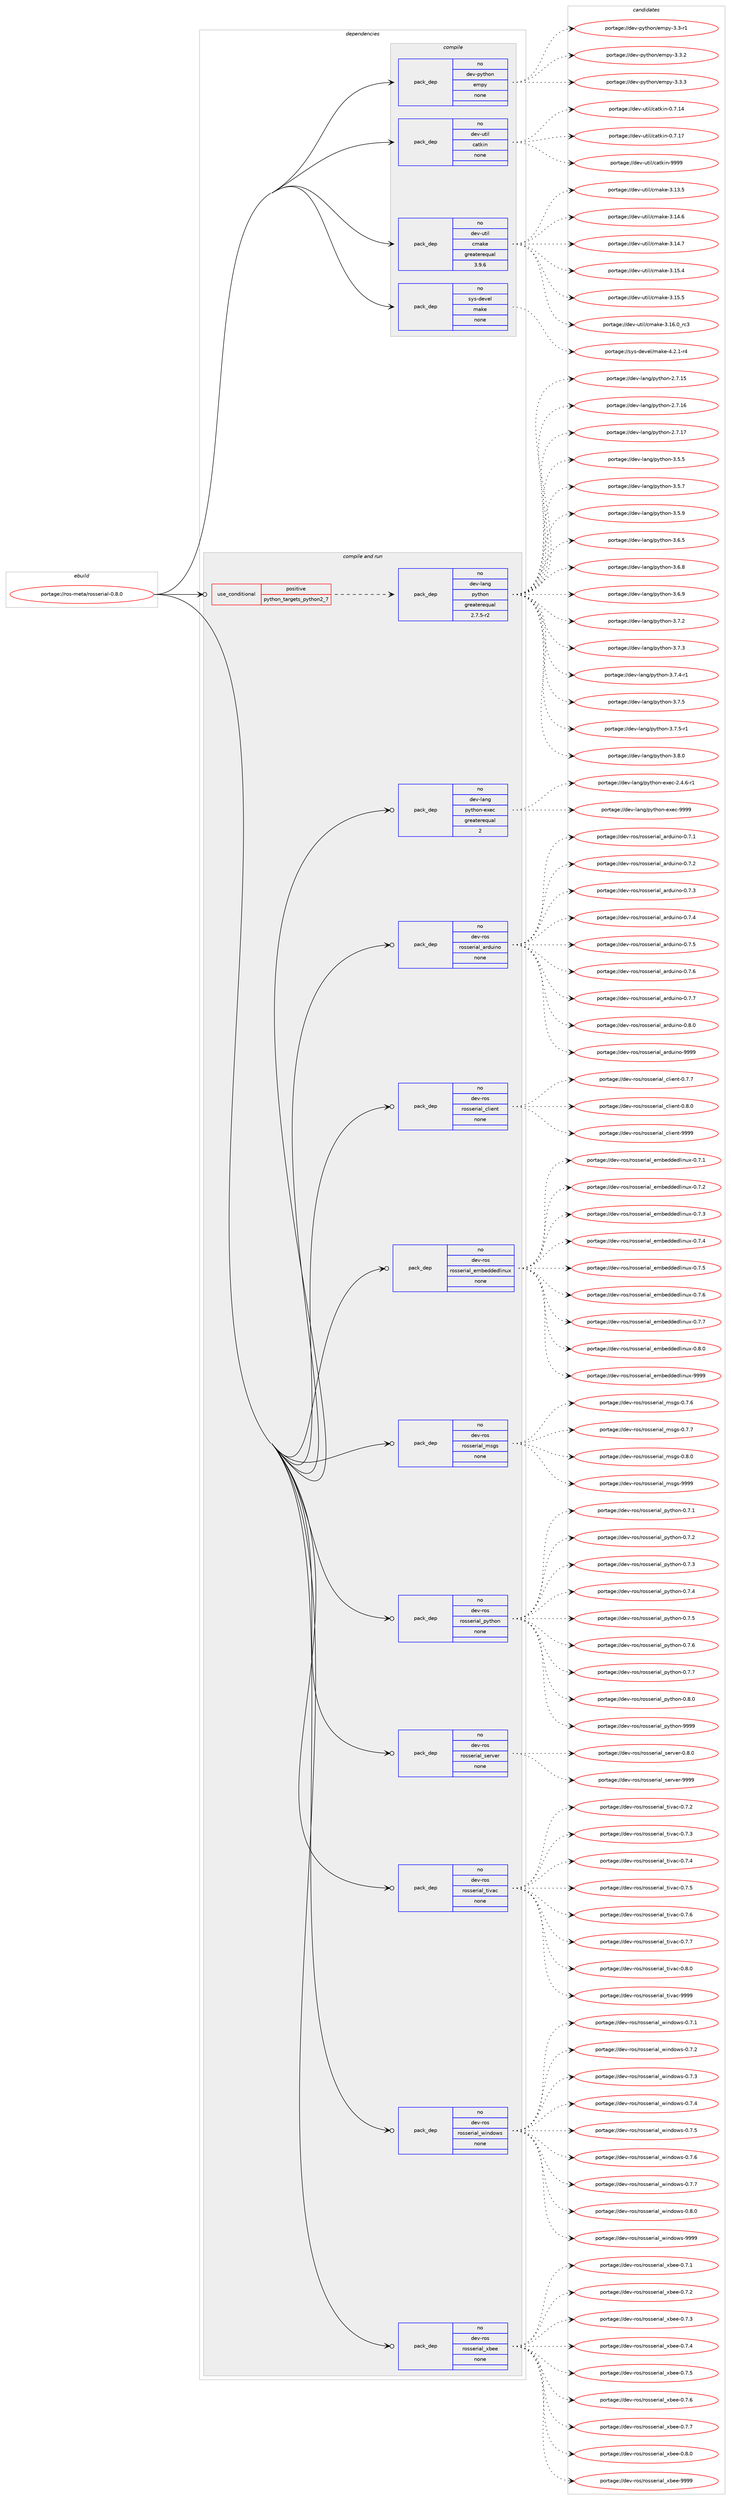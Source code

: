 digraph prolog {

# *************
# Graph options
# *************

newrank=true;
concentrate=true;
compound=true;
graph [rankdir=LR,fontname=Helvetica,fontsize=10,ranksep=1.5];#, ranksep=2.5, nodesep=0.2];
edge  [arrowhead=vee];
node  [fontname=Helvetica,fontsize=10];

# **********
# The ebuild
# **********

subgraph cluster_leftcol {
color=gray;
rank=same;
label=<<i>ebuild</i>>;
id [label="portage://ros-meta/rosserial-0.8.0", color=red, width=4, href="../ros-meta/rosserial-0.8.0.svg"];
}

# ****************
# The dependencies
# ****************

subgraph cluster_midcol {
color=gray;
label=<<i>dependencies</i>>;
subgraph cluster_compile {
fillcolor="#eeeeee";
style=filled;
label=<<i>compile</i>>;
subgraph pack280113 {
dependency381483 [label=<<TABLE BORDER="0" CELLBORDER="1" CELLSPACING="0" CELLPADDING="4" WIDTH="220"><TR><TD ROWSPAN="6" CELLPADDING="30">pack_dep</TD></TR><TR><TD WIDTH="110">no</TD></TR><TR><TD>dev-python</TD></TR><TR><TD>empy</TD></TR><TR><TD>none</TD></TR><TR><TD></TD></TR></TABLE>>, shape=none, color=blue];
}
id:e -> dependency381483:w [weight=20,style="solid",arrowhead="vee"];
subgraph pack280114 {
dependency381484 [label=<<TABLE BORDER="0" CELLBORDER="1" CELLSPACING="0" CELLPADDING="4" WIDTH="220"><TR><TD ROWSPAN="6" CELLPADDING="30">pack_dep</TD></TR><TR><TD WIDTH="110">no</TD></TR><TR><TD>dev-util</TD></TR><TR><TD>catkin</TD></TR><TR><TD>none</TD></TR><TR><TD></TD></TR></TABLE>>, shape=none, color=blue];
}
id:e -> dependency381484:w [weight=20,style="solid",arrowhead="vee"];
subgraph pack280115 {
dependency381485 [label=<<TABLE BORDER="0" CELLBORDER="1" CELLSPACING="0" CELLPADDING="4" WIDTH="220"><TR><TD ROWSPAN="6" CELLPADDING="30">pack_dep</TD></TR><TR><TD WIDTH="110">no</TD></TR><TR><TD>dev-util</TD></TR><TR><TD>cmake</TD></TR><TR><TD>greaterequal</TD></TR><TR><TD>3.9.6</TD></TR></TABLE>>, shape=none, color=blue];
}
id:e -> dependency381485:w [weight=20,style="solid",arrowhead="vee"];
subgraph pack280116 {
dependency381486 [label=<<TABLE BORDER="0" CELLBORDER="1" CELLSPACING="0" CELLPADDING="4" WIDTH="220"><TR><TD ROWSPAN="6" CELLPADDING="30">pack_dep</TD></TR><TR><TD WIDTH="110">no</TD></TR><TR><TD>sys-devel</TD></TR><TR><TD>make</TD></TR><TR><TD>none</TD></TR><TR><TD></TD></TR></TABLE>>, shape=none, color=blue];
}
id:e -> dependency381486:w [weight=20,style="solid",arrowhead="vee"];
}
subgraph cluster_compileandrun {
fillcolor="#eeeeee";
style=filled;
label=<<i>compile and run</i>>;
subgraph cond94952 {
dependency381487 [label=<<TABLE BORDER="0" CELLBORDER="1" CELLSPACING="0" CELLPADDING="4"><TR><TD ROWSPAN="3" CELLPADDING="10">use_conditional</TD></TR><TR><TD>positive</TD></TR><TR><TD>python_targets_python2_7</TD></TR></TABLE>>, shape=none, color=red];
subgraph pack280117 {
dependency381488 [label=<<TABLE BORDER="0" CELLBORDER="1" CELLSPACING="0" CELLPADDING="4" WIDTH="220"><TR><TD ROWSPAN="6" CELLPADDING="30">pack_dep</TD></TR><TR><TD WIDTH="110">no</TD></TR><TR><TD>dev-lang</TD></TR><TR><TD>python</TD></TR><TR><TD>greaterequal</TD></TR><TR><TD>2.7.5-r2</TD></TR></TABLE>>, shape=none, color=blue];
}
dependency381487:e -> dependency381488:w [weight=20,style="dashed",arrowhead="vee"];
}
id:e -> dependency381487:w [weight=20,style="solid",arrowhead="odotvee"];
subgraph pack280118 {
dependency381489 [label=<<TABLE BORDER="0" CELLBORDER="1" CELLSPACING="0" CELLPADDING="4" WIDTH="220"><TR><TD ROWSPAN="6" CELLPADDING="30">pack_dep</TD></TR><TR><TD WIDTH="110">no</TD></TR><TR><TD>dev-lang</TD></TR><TR><TD>python-exec</TD></TR><TR><TD>greaterequal</TD></TR><TR><TD>2</TD></TR></TABLE>>, shape=none, color=blue];
}
id:e -> dependency381489:w [weight=20,style="solid",arrowhead="odotvee"];
subgraph pack280119 {
dependency381490 [label=<<TABLE BORDER="0" CELLBORDER="1" CELLSPACING="0" CELLPADDING="4" WIDTH="220"><TR><TD ROWSPAN="6" CELLPADDING="30">pack_dep</TD></TR><TR><TD WIDTH="110">no</TD></TR><TR><TD>dev-ros</TD></TR><TR><TD>rosserial_arduino</TD></TR><TR><TD>none</TD></TR><TR><TD></TD></TR></TABLE>>, shape=none, color=blue];
}
id:e -> dependency381490:w [weight=20,style="solid",arrowhead="odotvee"];
subgraph pack280120 {
dependency381491 [label=<<TABLE BORDER="0" CELLBORDER="1" CELLSPACING="0" CELLPADDING="4" WIDTH="220"><TR><TD ROWSPAN="6" CELLPADDING="30">pack_dep</TD></TR><TR><TD WIDTH="110">no</TD></TR><TR><TD>dev-ros</TD></TR><TR><TD>rosserial_client</TD></TR><TR><TD>none</TD></TR><TR><TD></TD></TR></TABLE>>, shape=none, color=blue];
}
id:e -> dependency381491:w [weight=20,style="solid",arrowhead="odotvee"];
subgraph pack280121 {
dependency381492 [label=<<TABLE BORDER="0" CELLBORDER="1" CELLSPACING="0" CELLPADDING="4" WIDTH="220"><TR><TD ROWSPAN="6" CELLPADDING="30">pack_dep</TD></TR><TR><TD WIDTH="110">no</TD></TR><TR><TD>dev-ros</TD></TR><TR><TD>rosserial_embeddedlinux</TD></TR><TR><TD>none</TD></TR><TR><TD></TD></TR></TABLE>>, shape=none, color=blue];
}
id:e -> dependency381492:w [weight=20,style="solid",arrowhead="odotvee"];
subgraph pack280122 {
dependency381493 [label=<<TABLE BORDER="0" CELLBORDER="1" CELLSPACING="0" CELLPADDING="4" WIDTH="220"><TR><TD ROWSPAN="6" CELLPADDING="30">pack_dep</TD></TR><TR><TD WIDTH="110">no</TD></TR><TR><TD>dev-ros</TD></TR><TR><TD>rosserial_msgs</TD></TR><TR><TD>none</TD></TR><TR><TD></TD></TR></TABLE>>, shape=none, color=blue];
}
id:e -> dependency381493:w [weight=20,style="solid",arrowhead="odotvee"];
subgraph pack280123 {
dependency381494 [label=<<TABLE BORDER="0" CELLBORDER="1" CELLSPACING="0" CELLPADDING="4" WIDTH="220"><TR><TD ROWSPAN="6" CELLPADDING="30">pack_dep</TD></TR><TR><TD WIDTH="110">no</TD></TR><TR><TD>dev-ros</TD></TR><TR><TD>rosserial_python</TD></TR><TR><TD>none</TD></TR><TR><TD></TD></TR></TABLE>>, shape=none, color=blue];
}
id:e -> dependency381494:w [weight=20,style="solid",arrowhead="odotvee"];
subgraph pack280124 {
dependency381495 [label=<<TABLE BORDER="0" CELLBORDER="1" CELLSPACING="0" CELLPADDING="4" WIDTH="220"><TR><TD ROWSPAN="6" CELLPADDING="30">pack_dep</TD></TR><TR><TD WIDTH="110">no</TD></TR><TR><TD>dev-ros</TD></TR><TR><TD>rosserial_server</TD></TR><TR><TD>none</TD></TR><TR><TD></TD></TR></TABLE>>, shape=none, color=blue];
}
id:e -> dependency381495:w [weight=20,style="solid",arrowhead="odotvee"];
subgraph pack280125 {
dependency381496 [label=<<TABLE BORDER="0" CELLBORDER="1" CELLSPACING="0" CELLPADDING="4" WIDTH="220"><TR><TD ROWSPAN="6" CELLPADDING="30">pack_dep</TD></TR><TR><TD WIDTH="110">no</TD></TR><TR><TD>dev-ros</TD></TR><TR><TD>rosserial_tivac</TD></TR><TR><TD>none</TD></TR><TR><TD></TD></TR></TABLE>>, shape=none, color=blue];
}
id:e -> dependency381496:w [weight=20,style="solid",arrowhead="odotvee"];
subgraph pack280126 {
dependency381497 [label=<<TABLE BORDER="0" CELLBORDER="1" CELLSPACING="0" CELLPADDING="4" WIDTH="220"><TR><TD ROWSPAN="6" CELLPADDING="30">pack_dep</TD></TR><TR><TD WIDTH="110">no</TD></TR><TR><TD>dev-ros</TD></TR><TR><TD>rosserial_windows</TD></TR><TR><TD>none</TD></TR><TR><TD></TD></TR></TABLE>>, shape=none, color=blue];
}
id:e -> dependency381497:w [weight=20,style="solid",arrowhead="odotvee"];
subgraph pack280127 {
dependency381498 [label=<<TABLE BORDER="0" CELLBORDER="1" CELLSPACING="0" CELLPADDING="4" WIDTH="220"><TR><TD ROWSPAN="6" CELLPADDING="30">pack_dep</TD></TR><TR><TD WIDTH="110">no</TD></TR><TR><TD>dev-ros</TD></TR><TR><TD>rosserial_xbee</TD></TR><TR><TD>none</TD></TR><TR><TD></TD></TR></TABLE>>, shape=none, color=blue];
}
id:e -> dependency381498:w [weight=20,style="solid",arrowhead="odotvee"];
}
subgraph cluster_run {
fillcolor="#eeeeee";
style=filled;
label=<<i>run</i>>;
}
}

# **************
# The candidates
# **************

subgraph cluster_choices {
rank=same;
color=gray;
label=<<i>candidates</i>>;

subgraph choice280113 {
color=black;
nodesep=1;
choiceportage1001011184511212111610411111047101109112121455146514511449 [label="portage://dev-python/empy-3.3-r1", color=red, width=4,href="../dev-python/empy-3.3-r1.svg"];
choiceportage1001011184511212111610411111047101109112121455146514650 [label="portage://dev-python/empy-3.3.2", color=red, width=4,href="../dev-python/empy-3.3.2.svg"];
choiceportage1001011184511212111610411111047101109112121455146514651 [label="portage://dev-python/empy-3.3.3", color=red, width=4,href="../dev-python/empy-3.3.3.svg"];
dependency381483:e -> choiceportage1001011184511212111610411111047101109112121455146514511449:w [style=dotted,weight="100"];
dependency381483:e -> choiceportage1001011184511212111610411111047101109112121455146514650:w [style=dotted,weight="100"];
dependency381483:e -> choiceportage1001011184511212111610411111047101109112121455146514651:w [style=dotted,weight="100"];
}
subgraph choice280114 {
color=black;
nodesep=1;
choiceportage1001011184511711610510847999711610710511045484655464952 [label="portage://dev-util/catkin-0.7.14", color=red, width=4,href="../dev-util/catkin-0.7.14.svg"];
choiceportage1001011184511711610510847999711610710511045484655464955 [label="portage://dev-util/catkin-0.7.17", color=red, width=4,href="../dev-util/catkin-0.7.17.svg"];
choiceportage100101118451171161051084799971161071051104557575757 [label="portage://dev-util/catkin-9999", color=red, width=4,href="../dev-util/catkin-9999.svg"];
dependency381484:e -> choiceportage1001011184511711610510847999711610710511045484655464952:w [style=dotted,weight="100"];
dependency381484:e -> choiceportage1001011184511711610510847999711610710511045484655464955:w [style=dotted,weight="100"];
dependency381484:e -> choiceportage100101118451171161051084799971161071051104557575757:w [style=dotted,weight="100"];
}
subgraph choice280115 {
color=black;
nodesep=1;
choiceportage1001011184511711610510847991099710710145514649514653 [label="portage://dev-util/cmake-3.13.5", color=red, width=4,href="../dev-util/cmake-3.13.5.svg"];
choiceportage1001011184511711610510847991099710710145514649524654 [label="portage://dev-util/cmake-3.14.6", color=red, width=4,href="../dev-util/cmake-3.14.6.svg"];
choiceportage1001011184511711610510847991099710710145514649524655 [label="portage://dev-util/cmake-3.14.7", color=red, width=4,href="../dev-util/cmake-3.14.7.svg"];
choiceportage1001011184511711610510847991099710710145514649534652 [label="portage://dev-util/cmake-3.15.4", color=red, width=4,href="../dev-util/cmake-3.15.4.svg"];
choiceportage1001011184511711610510847991099710710145514649534653 [label="portage://dev-util/cmake-3.15.5", color=red, width=4,href="../dev-util/cmake-3.15.5.svg"];
choiceportage1001011184511711610510847991099710710145514649544648951149951 [label="portage://dev-util/cmake-3.16.0_rc3", color=red, width=4,href="../dev-util/cmake-3.16.0_rc3.svg"];
dependency381485:e -> choiceportage1001011184511711610510847991099710710145514649514653:w [style=dotted,weight="100"];
dependency381485:e -> choiceportage1001011184511711610510847991099710710145514649524654:w [style=dotted,weight="100"];
dependency381485:e -> choiceportage1001011184511711610510847991099710710145514649524655:w [style=dotted,weight="100"];
dependency381485:e -> choiceportage1001011184511711610510847991099710710145514649534652:w [style=dotted,weight="100"];
dependency381485:e -> choiceportage1001011184511711610510847991099710710145514649534653:w [style=dotted,weight="100"];
dependency381485:e -> choiceportage1001011184511711610510847991099710710145514649544648951149951:w [style=dotted,weight="100"];
}
subgraph choice280116 {
color=black;
nodesep=1;
choiceportage1151211154510010111810110847109971071014552465046494511452 [label="portage://sys-devel/make-4.2.1-r4", color=red, width=4,href="../sys-devel/make-4.2.1-r4.svg"];
dependency381486:e -> choiceportage1151211154510010111810110847109971071014552465046494511452:w [style=dotted,weight="100"];
}
subgraph choice280117 {
color=black;
nodesep=1;
choiceportage10010111845108971101034711212111610411111045504655464953 [label="portage://dev-lang/python-2.7.15", color=red, width=4,href="../dev-lang/python-2.7.15.svg"];
choiceportage10010111845108971101034711212111610411111045504655464954 [label="portage://dev-lang/python-2.7.16", color=red, width=4,href="../dev-lang/python-2.7.16.svg"];
choiceportage10010111845108971101034711212111610411111045504655464955 [label="portage://dev-lang/python-2.7.17", color=red, width=4,href="../dev-lang/python-2.7.17.svg"];
choiceportage100101118451089711010347112121116104111110455146534653 [label="portage://dev-lang/python-3.5.5", color=red, width=4,href="../dev-lang/python-3.5.5.svg"];
choiceportage100101118451089711010347112121116104111110455146534655 [label="portage://dev-lang/python-3.5.7", color=red, width=4,href="../dev-lang/python-3.5.7.svg"];
choiceportage100101118451089711010347112121116104111110455146534657 [label="portage://dev-lang/python-3.5.9", color=red, width=4,href="../dev-lang/python-3.5.9.svg"];
choiceportage100101118451089711010347112121116104111110455146544653 [label="portage://dev-lang/python-3.6.5", color=red, width=4,href="../dev-lang/python-3.6.5.svg"];
choiceportage100101118451089711010347112121116104111110455146544656 [label="portage://dev-lang/python-3.6.8", color=red, width=4,href="../dev-lang/python-3.6.8.svg"];
choiceportage100101118451089711010347112121116104111110455146544657 [label="portage://dev-lang/python-3.6.9", color=red, width=4,href="../dev-lang/python-3.6.9.svg"];
choiceportage100101118451089711010347112121116104111110455146554650 [label="portage://dev-lang/python-3.7.2", color=red, width=4,href="../dev-lang/python-3.7.2.svg"];
choiceportage100101118451089711010347112121116104111110455146554651 [label="portage://dev-lang/python-3.7.3", color=red, width=4,href="../dev-lang/python-3.7.3.svg"];
choiceportage1001011184510897110103471121211161041111104551465546524511449 [label="portage://dev-lang/python-3.7.4-r1", color=red, width=4,href="../dev-lang/python-3.7.4-r1.svg"];
choiceportage100101118451089711010347112121116104111110455146554653 [label="portage://dev-lang/python-3.7.5", color=red, width=4,href="../dev-lang/python-3.7.5.svg"];
choiceportage1001011184510897110103471121211161041111104551465546534511449 [label="portage://dev-lang/python-3.7.5-r1", color=red, width=4,href="../dev-lang/python-3.7.5-r1.svg"];
choiceportage100101118451089711010347112121116104111110455146564648 [label="portage://dev-lang/python-3.8.0", color=red, width=4,href="../dev-lang/python-3.8.0.svg"];
dependency381488:e -> choiceportage10010111845108971101034711212111610411111045504655464953:w [style=dotted,weight="100"];
dependency381488:e -> choiceportage10010111845108971101034711212111610411111045504655464954:w [style=dotted,weight="100"];
dependency381488:e -> choiceportage10010111845108971101034711212111610411111045504655464955:w [style=dotted,weight="100"];
dependency381488:e -> choiceportage100101118451089711010347112121116104111110455146534653:w [style=dotted,weight="100"];
dependency381488:e -> choiceportage100101118451089711010347112121116104111110455146534655:w [style=dotted,weight="100"];
dependency381488:e -> choiceportage100101118451089711010347112121116104111110455146534657:w [style=dotted,weight="100"];
dependency381488:e -> choiceportage100101118451089711010347112121116104111110455146544653:w [style=dotted,weight="100"];
dependency381488:e -> choiceportage100101118451089711010347112121116104111110455146544656:w [style=dotted,weight="100"];
dependency381488:e -> choiceportage100101118451089711010347112121116104111110455146544657:w [style=dotted,weight="100"];
dependency381488:e -> choiceportage100101118451089711010347112121116104111110455146554650:w [style=dotted,weight="100"];
dependency381488:e -> choiceportage100101118451089711010347112121116104111110455146554651:w [style=dotted,weight="100"];
dependency381488:e -> choiceportage1001011184510897110103471121211161041111104551465546524511449:w [style=dotted,weight="100"];
dependency381488:e -> choiceportage100101118451089711010347112121116104111110455146554653:w [style=dotted,weight="100"];
dependency381488:e -> choiceportage1001011184510897110103471121211161041111104551465546534511449:w [style=dotted,weight="100"];
dependency381488:e -> choiceportage100101118451089711010347112121116104111110455146564648:w [style=dotted,weight="100"];
}
subgraph choice280118 {
color=black;
nodesep=1;
choiceportage10010111845108971101034711212111610411111045101120101994550465246544511449 [label="portage://dev-lang/python-exec-2.4.6-r1", color=red, width=4,href="../dev-lang/python-exec-2.4.6-r1.svg"];
choiceportage10010111845108971101034711212111610411111045101120101994557575757 [label="portage://dev-lang/python-exec-9999", color=red, width=4,href="../dev-lang/python-exec-9999.svg"];
dependency381489:e -> choiceportage10010111845108971101034711212111610411111045101120101994550465246544511449:w [style=dotted,weight="100"];
dependency381489:e -> choiceportage10010111845108971101034711212111610411111045101120101994557575757:w [style=dotted,weight="100"];
}
subgraph choice280119 {
color=black;
nodesep=1;
choiceportage1001011184511411111547114111115115101114105971089597114100117105110111454846554649 [label="portage://dev-ros/rosserial_arduino-0.7.1", color=red, width=4,href="../dev-ros/rosserial_arduino-0.7.1.svg"];
choiceportage1001011184511411111547114111115115101114105971089597114100117105110111454846554650 [label="portage://dev-ros/rosserial_arduino-0.7.2", color=red, width=4,href="../dev-ros/rosserial_arduino-0.7.2.svg"];
choiceportage1001011184511411111547114111115115101114105971089597114100117105110111454846554651 [label="portage://dev-ros/rosserial_arduino-0.7.3", color=red, width=4,href="../dev-ros/rosserial_arduino-0.7.3.svg"];
choiceportage1001011184511411111547114111115115101114105971089597114100117105110111454846554652 [label="portage://dev-ros/rosserial_arduino-0.7.4", color=red, width=4,href="../dev-ros/rosserial_arduino-0.7.4.svg"];
choiceportage1001011184511411111547114111115115101114105971089597114100117105110111454846554653 [label="portage://dev-ros/rosserial_arduino-0.7.5", color=red, width=4,href="../dev-ros/rosserial_arduino-0.7.5.svg"];
choiceportage1001011184511411111547114111115115101114105971089597114100117105110111454846554654 [label="portage://dev-ros/rosserial_arduino-0.7.6", color=red, width=4,href="../dev-ros/rosserial_arduino-0.7.6.svg"];
choiceportage1001011184511411111547114111115115101114105971089597114100117105110111454846554655 [label="portage://dev-ros/rosserial_arduino-0.7.7", color=red, width=4,href="../dev-ros/rosserial_arduino-0.7.7.svg"];
choiceportage1001011184511411111547114111115115101114105971089597114100117105110111454846564648 [label="portage://dev-ros/rosserial_arduino-0.8.0", color=red, width=4,href="../dev-ros/rosserial_arduino-0.8.0.svg"];
choiceportage10010111845114111115471141111151151011141059710895971141001171051101114557575757 [label="portage://dev-ros/rosserial_arduino-9999", color=red, width=4,href="../dev-ros/rosserial_arduino-9999.svg"];
dependency381490:e -> choiceportage1001011184511411111547114111115115101114105971089597114100117105110111454846554649:w [style=dotted,weight="100"];
dependency381490:e -> choiceportage1001011184511411111547114111115115101114105971089597114100117105110111454846554650:w [style=dotted,weight="100"];
dependency381490:e -> choiceportage1001011184511411111547114111115115101114105971089597114100117105110111454846554651:w [style=dotted,weight="100"];
dependency381490:e -> choiceportage1001011184511411111547114111115115101114105971089597114100117105110111454846554652:w [style=dotted,weight="100"];
dependency381490:e -> choiceportage1001011184511411111547114111115115101114105971089597114100117105110111454846554653:w [style=dotted,weight="100"];
dependency381490:e -> choiceportage1001011184511411111547114111115115101114105971089597114100117105110111454846554654:w [style=dotted,weight="100"];
dependency381490:e -> choiceportage1001011184511411111547114111115115101114105971089597114100117105110111454846554655:w [style=dotted,weight="100"];
dependency381490:e -> choiceportage1001011184511411111547114111115115101114105971089597114100117105110111454846564648:w [style=dotted,weight="100"];
dependency381490:e -> choiceportage10010111845114111115471141111151151011141059710895971141001171051101114557575757:w [style=dotted,weight="100"];
}
subgraph choice280120 {
color=black;
nodesep=1;
choiceportage1001011184511411111547114111115115101114105971089599108105101110116454846554655 [label="portage://dev-ros/rosserial_client-0.7.7", color=red, width=4,href="../dev-ros/rosserial_client-0.7.7.svg"];
choiceportage1001011184511411111547114111115115101114105971089599108105101110116454846564648 [label="portage://dev-ros/rosserial_client-0.8.0", color=red, width=4,href="../dev-ros/rosserial_client-0.8.0.svg"];
choiceportage10010111845114111115471141111151151011141059710895991081051011101164557575757 [label="portage://dev-ros/rosserial_client-9999", color=red, width=4,href="../dev-ros/rosserial_client-9999.svg"];
dependency381491:e -> choiceportage1001011184511411111547114111115115101114105971089599108105101110116454846554655:w [style=dotted,weight="100"];
dependency381491:e -> choiceportage1001011184511411111547114111115115101114105971089599108105101110116454846564648:w [style=dotted,weight="100"];
dependency381491:e -> choiceportage10010111845114111115471141111151151011141059710895991081051011101164557575757:w [style=dotted,weight="100"];
}
subgraph choice280121 {
color=black;
nodesep=1;
choiceportage1001011184511411111547114111115115101114105971089510110998101100100101100108105110117120454846554649 [label="portage://dev-ros/rosserial_embeddedlinux-0.7.1", color=red, width=4,href="../dev-ros/rosserial_embeddedlinux-0.7.1.svg"];
choiceportage1001011184511411111547114111115115101114105971089510110998101100100101100108105110117120454846554650 [label="portage://dev-ros/rosserial_embeddedlinux-0.7.2", color=red, width=4,href="../dev-ros/rosserial_embeddedlinux-0.7.2.svg"];
choiceportage1001011184511411111547114111115115101114105971089510110998101100100101100108105110117120454846554651 [label="portage://dev-ros/rosserial_embeddedlinux-0.7.3", color=red, width=4,href="../dev-ros/rosserial_embeddedlinux-0.7.3.svg"];
choiceportage1001011184511411111547114111115115101114105971089510110998101100100101100108105110117120454846554652 [label="portage://dev-ros/rosserial_embeddedlinux-0.7.4", color=red, width=4,href="../dev-ros/rosserial_embeddedlinux-0.7.4.svg"];
choiceportage1001011184511411111547114111115115101114105971089510110998101100100101100108105110117120454846554653 [label="portage://dev-ros/rosserial_embeddedlinux-0.7.5", color=red, width=4,href="../dev-ros/rosserial_embeddedlinux-0.7.5.svg"];
choiceportage1001011184511411111547114111115115101114105971089510110998101100100101100108105110117120454846554654 [label="portage://dev-ros/rosserial_embeddedlinux-0.7.6", color=red, width=4,href="../dev-ros/rosserial_embeddedlinux-0.7.6.svg"];
choiceportage1001011184511411111547114111115115101114105971089510110998101100100101100108105110117120454846554655 [label="portage://dev-ros/rosserial_embeddedlinux-0.7.7", color=red, width=4,href="../dev-ros/rosserial_embeddedlinux-0.7.7.svg"];
choiceportage1001011184511411111547114111115115101114105971089510110998101100100101100108105110117120454846564648 [label="portage://dev-ros/rosserial_embeddedlinux-0.8.0", color=red, width=4,href="../dev-ros/rosserial_embeddedlinux-0.8.0.svg"];
choiceportage10010111845114111115471141111151151011141059710895101109981011001001011001081051101171204557575757 [label="portage://dev-ros/rosserial_embeddedlinux-9999", color=red, width=4,href="../dev-ros/rosserial_embeddedlinux-9999.svg"];
dependency381492:e -> choiceportage1001011184511411111547114111115115101114105971089510110998101100100101100108105110117120454846554649:w [style=dotted,weight="100"];
dependency381492:e -> choiceportage1001011184511411111547114111115115101114105971089510110998101100100101100108105110117120454846554650:w [style=dotted,weight="100"];
dependency381492:e -> choiceportage1001011184511411111547114111115115101114105971089510110998101100100101100108105110117120454846554651:w [style=dotted,weight="100"];
dependency381492:e -> choiceportage1001011184511411111547114111115115101114105971089510110998101100100101100108105110117120454846554652:w [style=dotted,weight="100"];
dependency381492:e -> choiceportage1001011184511411111547114111115115101114105971089510110998101100100101100108105110117120454846554653:w [style=dotted,weight="100"];
dependency381492:e -> choiceportage1001011184511411111547114111115115101114105971089510110998101100100101100108105110117120454846554654:w [style=dotted,weight="100"];
dependency381492:e -> choiceportage1001011184511411111547114111115115101114105971089510110998101100100101100108105110117120454846554655:w [style=dotted,weight="100"];
dependency381492:e -> choiceportage1001011184511411111547114111115115101114105971089510110998101100100101100108105110117120454846564648:w [style=dotted,weight="100"];
dependency381492:e -> choiceportage10010111845114111115471141111151151011141059710895101109981011001001011001081051101171204557575757:w [style=dotted,weight="100"];
}
subgraph choice280122 {
color=black;
nodesep=1;
choiceportage10010111845114111115471141111151151011141059710895109115103115454846554654 [label="portage://dev-ros/rosserial_msgs-0.7.6", color=red, width=4,href="../dev-ros/rosserial_msgs-0.7.6.svg"];
choiceportage10010111845114111115471141111151151011141059710895109115103115454846554655 [label="portage://dev-ros/rosserial_msgs-0.7.7", color=red, width=4,href="../dev-ros/rosserial_msgs-0.7.7.svg"];
choiceportage10010111845114111115471141111151151011141059710895109115103115454846564648 [label="portage://dev-ros/rosserial_msgs-0.8.0", color=red, width=4,href="../dev-ros/rosserial_msgs-0.8.0.svg"];
choiceportage100101118451141111154711411111511510111410597108951091151031154557575757 [label="portage://dev-ros/rosserial_msgs-9999", color=red, width=4,href="../dev-ros/rosserial_msgs-9999.svg"];
dependency381493:e -> choiceportage10010111845114111115471141111151151011141059710895109115103115454846554654:w [style=dotted,weight="100"];
dependency381493:e -> choiceportage10010111845114111115471141111151151011141059710895109115103115454846554655:w [style=dotted,weight="100"];
dependency381493:e -> choiceportage10010111845114111115471141111151151011141059710895109115103115454846564648:w [style=dotted,weight="100"];
dependency381493:e -> choiceportage100101118451141111154711411111511510111410597108951091151031154557575757:w [style=dotted,weight="100"];
}
subgraph choice280123 {
color=black;
nodesep=1;
choiceportage10010111845114111115471141111151151011141059710895112121116104111110454846554649 [label="portage://dev-ros/rosserial_python-0.7.1", color=red, width=4,href="../dev-ros/rosserial_python-0.7.1.svg"];
choiceportage10010111845114111115471141111151151011141059710895112121116104111110454846554650 [label="portage://dev-ros/rosserial_python-0.7.2", color=red, width=4,href="../dev-ros/rosserial_python-0.7.2.svg"];
choiceportage10010111845114111115471141111151151011141059710895112121116104111110454846554651 [label="portage://dev-ros/rosserial_python-0.7.3", color=red, width=4,href="../dev-ros/rosserial_python-0.7.3.svg"];
choiceportage10010111845114111115471141111151151011141059710895112121116104111110454846554652 [label="portage://dev-ros/rosserial_python-0.7.4", color=red, width=4,href="../dev-ros/rosserial_python-0.7.4.svg"];
choiceportage10010111845114111115471141111151151011141059710895112121116104111110454846554653 [label="portage://dev-ros/rosserial_python-0.7.5", color=red, width=4,href="../dev-ros/rosserial_python-0.7.5.svg"];
choiceportage10010111845114111115471141111151151011141059710895112121116104111110454846554654 [label="portage://dev-ros/rosserial_python-0.7.6", color=red, width=4,href="../dev-ros/rosserial_python-0.7.6.svg"];
choiceportage10010111845114111115471141111151151011141059710895112121116104111110454846554655 [label="portage://dev-ros/rosserial_python-0.7.7", color=red, width=4,href="../dev-ros/rosserial_python-0.7.7.svg"];
choiceportage10010111845114111115471141111151151011141059710895112121116104111110454846564648 [label="portage://dev-ros/rosserial_python-0.8.0", color=red, width=4,href="../dev-ros/rosserial_python-0.8.0.svg"];
choiceportage100101118451141111154711411111511510111410597108951121211161041111104557575757 [label="portage://dev-ros/rosserial_python-9999", color=red, width=4,href="../dev-ros/rosserial_python-9999.svg"];
dependency381494:e -> choiceportage10010111845114111115471141111151151011141059710895112121116104111110454846554649:w [style=dotted,weight="100"];
dependency381494:e -> choiceportage10010111845114111115471141111151151011141059710895112121116104111110454846554650:w [style=dotted,weight="100"];
dependency381494:e -> choiceportage10010111845114111115471141111151151011141059710895112121116104111110454846554651:w [style=dotted,weight="100"];
dependency381494:e -> choiceportage10010111845114111115471141111151151011141059710895112121116104111110454846554652:w [style=dotted,weight="100"];
dependency381494:e -> choiceportage10010111845114111115471141111151151011141059710895112121116104111110454846554653:w [style=dotted,weight="100"];
dependency381494:e -> choiceportage10010111845114111115471141111151151011141059710895112121116104111110454846554654:w [style=dotted,weight="100"];
dependency381494:e -> choiceportage10010111845114111115471141111151151011141059710895112121116104111110454846554655:w [style=dotted,weight="100"];
dependency381494:e -> choiceportage10010111845114111115471141111151151011141059710895112121116104111110454846564648:w [style=dotted,weight="100"];
dependency381494:e -> choiceportage100101118451141111154711411111511510111410597108951121211161041111104557575757:w [style=dotted,weight="100"];
}
subgraph choice280124 {
color=black;
nodesep=1;
choiceportage10010111845114111115471141111151151011141059710895115101114118101114454846564648 [label="portage://dev-ros/rosserial_server-0.8.0", color=red, width=4,href="../dev-ros/rosserial_server-0.8.0.svg"];
choiceportage100101118451141111154711411111511510111410597108951151011141181011144557575757 [label="portage://dev-ros/rosserial_server-9999", color=red, width=4,href="../dev-ros/rosserial_server-9999.svg"];
dependency381495:e -> choiceportage10010111845114111115471141111151151011141059710895115101114118101114454846564648:w [style=dotted,weight="100"];
dependency381495:e -> choiceportage100101118451141111154711411111511510111410597108951151011141181011144557575757:w [style=dotted,weight="100"];
}
subgraph choice280125 {
color=black;
nodesep=1;
choiceportage100101118451141111154711411111511510111410597108951161051189799454846554650 [label="portage://dev-ros/rosserial_tivac-0.7.2", color=red, width=4,href="../dev-ros/rosserial_tivac-0.7.2.svg"];
choiceportage100101118451141111154711411111511510111410597108951161051189799454846554651 [label="portage://dev-ros/rosserial_tivac-0.7.3", color=red, width=4,href="../dev-ros/rosserial_tivac-0.7.3.svg"];
choiceportage100101118451141111154711411111511510111410597108951161051189799454846554652 [label="portage://dev-ros/rosserial_tivac-0.7.4", color=red, width=4,href="../dev-ros/rosserial_tivac-0.7.4.svg"];
choiceportage100101118451141111154711411111511510111410597108951161051189799454846554653 [label="portage://dev-ros/rosserial_tivac-0.7.5", color=red, width=4,href="../dev-ros/rosserial_tivac-0.7.5.svg"];
choiceportage100101118451141111154711411111511510111410597108951161051189799454846554654 [label="portage://dev-ros/rosserial_tivac-0.7.6", color=red, width=4,href="../dev-ros/rosserial_tivac-0.7.6.svg"];
choiceportage100101118451141111154711411111511510111410597108951161051189799454846554655 [label="portage://dev-ros/rosserial_tivac-0.7.7", color=red, width=4,href="../dev-ros/rosserial_tivac-0.7.7.svg"];
choiceportage100101118451141111154711411111511510111410597108951161051189799454846564648 [label="portage://dev-ros/rosserial_tivac-0.8.0", color=red, width=4,href="../dev-ros/rosserial_tivac-0.8.0.svg"];
choiceportage1001011184511411111547114111115115101114105971089511610511897994557575757 [label="portage://dev-ros/rosserial_tivac-9999", color=red, width=4,href="../dev-ros/rosserial_tivac-9999.svg"];
dependency381496:e -> choiceportage100101118451141111154711411111511510111410597108951161051189799454846554650:w [style=dotted,weight="100"];
dependency381496:e -> choiceportage100101118451141111154711411111511510111410597108951161051189799454846554651:w [style=dotted,weight="100"];
dependency381496:e -> choiceportage100101118451141111154711411111511510111410597108951161051189799454846554652:w [style=dotted,weight="100"];
dependency381496:e -> choiceportage100101118451141111154711411111511510111410597108951161051189799454846554653:w [style=dotted,weight="100"];
dependency381496:e -> choiceportage100101118451141111154711411111511510111410597108951161051189799454846554654:w [style=dotted,weight="100"];
dependency381496:e -> choiceportage100101118451141111154711411111511510111410597108951161051189799454846554655:w [style=dotted,weight="100"];
dependency381496:e -> choiceportage100101118451141111154711411111511510111410597108951161051189799454846564648:w [style=dotted,weight="100"];
dependency381496:e -> choiceportage1001011184511411111547114111115115101114105971089511610511897994557575757:w [style=dotted,weight="100"];
}
subgraph choice280126 {
color=black;
nodesep=1;
choiceportage10010111845114111115471141111151151011141059710895119105110100111119115454846554649 [label="portage://dev-ros/rosserial_windows-0.7.1", color=red, width=4,href="../dev-ros/rosserial_windows-0.7.1.svg"];
choiceportage10010111845114111115471141111151151011141059710895119105110100111119115454846554650 [label="portage://dev-ros/rosserial_windows-0.7.2", color=red, width=4,href="../dev-ros/rosserial_windows-0.7.2.svg"];
choiceportage10010111845114111115471141111151151011141059710895119105110100111119115454846554651 [label="portage://dev-ros/rosserial_windows-0.7.3", color=red, width=4,href="../dev-ros/rosserial_windows-0.7.3.svg"];
choiceportage10010111845114111115471141111151151011141059710895119105110100111119115454846554652 [label="portage://dev-ros/rosserial_windows-0.7.4", color=red, width=4,href="../dev-ros/rosserial_windows-0.7.4.svg"];
choiceportage10010111845114111115471141111151151011141059710895119105110100111119115454846554653 [label="portage://dev-ros/rosserial_windows-0.7.5", color=red, width=4,href="../dev-ros/rosserial_windows-0.7.5.svg"];
choiceportage10010111845114111115471141111151151011141059710895119105110100111119115454846554654 [label="portage://dev-ros/rosserial_windows-0.7.6", color=red, width=4,href="../dev-ros/rosserial_windows-0.7.6.svg"];
choiceportage10010111845114111115471141111151151011141059710895119105110100111119115454846554655 [label="portage://dev-ros/rosserial_windows-0.7.7", color=red, width=4,href="../dev-ros/rosserial_windows-0.7.7.svg"];
choiceportage10010111845114111115471141111151151011141059710895119105110100111119115454846564648 [label="portage://dev-ros/rosserial_windows-0.8.0", color=red, width=4,href="../dev-ros/rosserial_windows-0.8.0.svg"];
choiceportage100101118451141111154711411111511510111410597108951191051101001111191154557575757 [label="portage://dev-ros/rosserial_windows-9999", color=red, width=4,href="../dev-ros/rosserial_windows-9999.svg"];
dependency381497:e -> choiceportage10010111845114111115471141111151151011141059710895119105110100111119115454846554649:w [style=dotted,weight="100"];
dependency381497:e -> choiceportage10010111845114111115471141111151151011141059710895119105110100111119115454846554650:w [style=dotted,weight="100"];
dependency381497:e -> choiceportage10010111845114111115471141111151151011141059710895119105110100111119115454846554651:w [style=dotted,weight="100"];
dependency381497:e -> choiceportage10010111845114111115471141111151151011141059710895119105110100111119115454846554652:w [style=dotted,weight="100"];
dependency381497:e -> choiceportage10010111845114111115471141111151151011141059710895119105110100111119115454846554653:w [style=dotted,weight="100"];
dependency381497:e -> choiceportage10010111845114111115471141111151151011141059710895119105110100111119115454846554654:w [style=dotted,weight="100"];
dependency381497:e -> choiceportage10010111845114111115471141111151151011141059710895119105110100111119115454846554655:w [style=dotted,weight="100"];
dependency381497:e -> choiceportage10010111845114111115471141111151151011141059710895119105110100111119115454846564648:w [style=dotted,weight="100"];
dependency381497:e -> choiceportage100101118451141111154711411111511510111410597108951191051101001111191154557575757:w [style=dotted,weight="100"];
}
subgraph choice280127 {
color=black;
nodesep=1;
choiceportage1001011184511411111547114111115115101114105971089512098101101454846554649 [label="portage://dev-ros/rosserial_xbee-0.7.1", color=red, width=4,href="../dev-ros/rosserial_xbee-0.7.1.svg"];
choiceportage1001011184511411111547114111115115101114105971089512098101101454846554650 [label="portage://dev-ros/rosserial_xbee-0.7.2", color=red, width=4,href="../dev-ros/rosserial_xbee-0.7.2.svg"];
choiceportage1001011184511411111547114111115115101114105971089512098101101454846554651 [label="portage://dev-ros/rosserial_xbee-0.7.3", color=red, width=4,href="../dev-ros/rosserial_xbee-0.7.3.svg"];
choiceportage1001011184511411111547114111115115101114105971089512098101101454846554652 [label="portage://dev-ros/rosserial_xbee-0.7.4", color=red, width=4,href="../dev-ros/rosserial_xbee-0.7.4.svg"];
choiceportage1001011184511411111547114111115115101114105971089512098101101454846554653 [label="portage://dev-ros/rosserial_xbee-0.7.5", color=red, width=4,href="../dev-ros/rosserial_xbee-0.7.5.svg"];
choiceportage1001011184511411111547114111115115101114105971089512098101101454846554654 [label="portage://dev-ros/rosserial_xbee-0.7.6", color=red, width=4,href="../dev-ros/rosserial_xbee-0.7.6.svg"];
choiceportage1001011184511411111547114111115115101114105971089512098101101454846554655 [label="portage://dev-ros/rosserial_xbee-0.7.7", color=red, width=4,href="../dev-ros/rosserial_xbee-0.7.7.svg"];
choiceportage1001011184511411111547114111115115101114105971089512098101101454846564648 [label="portage://dev-ros/rosserial_xbee-0.8.0", color=red, width=4,href="../dev-ros/rosserial_xbee-0.8.0.svg"];
choiceportage10010111845114111115471141111151151011141059710895120981011014557575757 [label="portage://dev-ros/rosserial_xbee-9999", color=red, width=4,href="../dev-ros/rosserial_xbee-9999.svg"];
dependency381498:e -> choiceportage1001011184511411111547114111115115101114105971089512098101101454846554649:w [style=dotted,weight="100"];
dependency381498:e -> choiceportage1001011184511411111547114111115115101114105971089512098101101454846554650:w [style=dotted,weight="100"];
dependency381498:e -> choiceportage1001011184511411111547114111115115101114105971089512098101101454846554651:w [style=dotted,weight="100"];
dependency381498:e -> choiceportage1001011184511411111547114111115115101114105971089512098101101454846554652:w [style=dotted,weight="100"];
dependency381498:e -> choiceportage1001011184511411111547114111115115101114105971089512098101101454846554653:w [style=dotted,weight="100"];
dependency381498:e -> choiceportage1001011184511411111547114111115115101114105971089512098101101454846554654:w [style=dotted,weight="100"];
dependency381498:e -> choiceportage1001011184511411111547114111115115101114105971089512098101101454846554655:w [style=dotted,weight="100"];
dependency381498:e -> choiceportage1001011184511411111547114111115115101114105971089512098101101454846564648:w [style=dotted,weight="100"];
dependency381498:e -> choiceportage10010111845114111115471141111151151011141059710895120981011014557575757:w [style=dotted,weight="100"];
}
}

}
